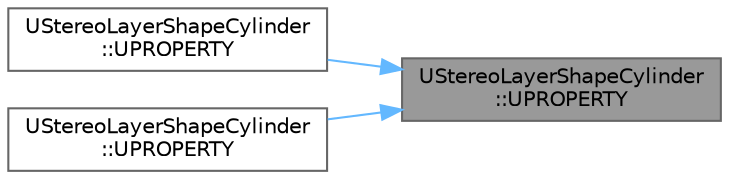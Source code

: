 digraph "UStereoLayerShapeCylinder::UPROPERTY"
{
 // INTERACTIVE_SVG=YES
 // LATEX_PDF_SIZE
  bgcolor="transparent";
  edge [fontname=Helvetica,fontsize=10,labelfontname=Helvetica,labelfontsize=10];
  node [fontname=Helvetica,fontsize=10,shape=box,height=0.2,width=0.4];
  rankdir="RL";
  Node1 [id="Node000001",label="UStereoLayerShapeCylinder\l::UPROPERTY",height=0.2,width=0.4,color="gray40", fillcolor="grey60", style="filled", fontcolor="black",tooltip="Radial size of the rendered stereo layer cylinder."];
  Node1 -> Node2 [id="edge1_Node000001_Node000002",dir="back",color="steelblue1",style="solid",tooltip=" "];
  Node2 [id="Node000002",label="UStereoLayerShapeCylinder\l::UPROPERTY",height=0.2,width=0.4,color="grey40", fillcolor="white", style="filled",URL="$d1/d03/classUStereoLayerShapeCylinder.html#a284082e203e55a379e3dd98c6b0ea56c",tooltip="Arc angle for the stereo layer cylinder."];
  Node1 -> Node3 [id="edge2_Node000001_Node000003",dir="back",color="steelblue1",style="solid",tooltip=" "];
  Node3 [id="Node000003",label="UStereoLayerShapeCylinder\l::UPROPERTY",height=0.2,width=0.4,color="grey40", fillcolor="white", style="filled",URL="$d1/d03/classUStereoLayerShapeCylinder.html#adb048528bdbf055b3208b8234625a488",tooltip="Height of the stereo layer cylinder."];
}
